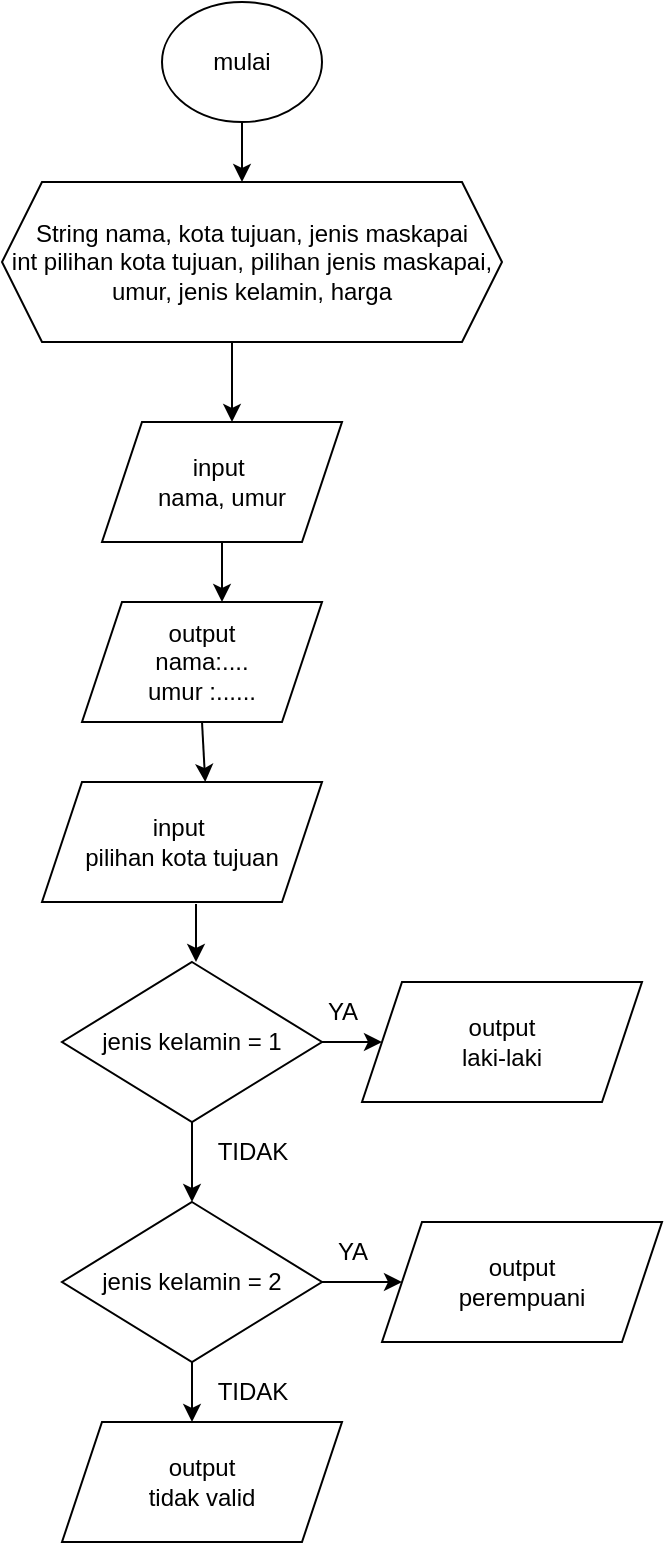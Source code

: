 <mxfile version="24.0.7" type="github">
  <diagram name="Halaman-1" id="K5IAGqaC7cumEMZ9t6vl">
    <mxGraphModel dx="1467" dy="792" grid="1" gridSize="10" guides="1" tooltips="1" connect="1" arrows="1" fold="1" page="1" pageScale="1" pageWidth="827" pageHeight="1169" math="0" shadow="0">
      <root>
        <mxCell id="0" />
        <mxCell id="1" parent="0" />
        <mxCell id="zT7gVMMoEmYTCifeX7c--1" value="mulai" style="ellipse;whiteSpace=wrap;html=1;" vertex="1" parent="1">
          <mxGeometry x="280" y="10" width="80" height="60" as="geometry" />
        </mxCell>
        <mxCell id="zT7gVMMoEmYTCifeX7c--2" value="" style="endArrow=classic;html=1;rounded=0;exitX=0.5;exitY=1;exitDx=0;exitDy=0;" edge="1" parent="1" source="zT7gVMMoEmYTCifeX7c--1">
          <mxGeometry width="50" height="50" relative="1" as="geometry">
            <mxPoint x="390" y="270" as="sourcePoint" />
            <mxPoint x="320" y="100" as="targetPoint" />
          </mxGeometry>
        </mxCell>
        <mxCell id="zT7gVMMoEmYTCifeX7c--3" value="String nama, kota tujuan, jenis maskapai&lt;div&gt;int pilihan kota tujuan, pilihan jenis maskapai, umur, jenis kelamin, harga&lt;/div&gt;" style="shape=hexagon;perimeter=hexagonPerimeter2;whiteSpace=wrap;html=1;fixedSize=1;" vertex="1" parent="1">
          <mxGeometry x="200" y="100" width="250" height="80" as="geometry" />
        </mxCell>
        <mxCell id="zT7gVMMoEmYTCifeX7c--4" value="" style="endArrow=classic;html=1;rounded=0;" edge="1" parent="1">
          <mxGeometry width="50" height="50" relative="1" as="geometry">
            <mxPoint x="315" y="180" as="sourcePoint" />
            <mxPoint x="315" y="220" as="targetPoint" />
          </mxGeometry>
        </mxCell>
        <mxCell id="zT7gVMMoEmYTCifeX7c--5" value="input&amp;nbsp;&lt;div&gt;nama, umur&lt;/div&gt;" style="shape=parallelogram;perimeter=parallelogramPerimeter;whiteSpace=wrap;html=1;fixedSize=1;" vertex="1" parent="1">
          <mxGeometry x="250" y="220" width="120" height="60" as="geometry" />
        </mxCell>
        <mxCell id="zT7gVMMoEmYTCifeX7c--6" value="&lt;div&gt;output&lt;/div&gt;&lt;div&gt;nama:....&lt;/div&gt;&lt;div&gt;&lt;span style=&quot;background-color: initial;&quot;&gt;umur :......&lt;/span&gt;&lt;/div&gt;" style="shape=parallelogram;perimeter=parallelogramPerimeter;whiteSpace=wrap;html=1;fixedSize=1;" vertex="1" parent="1">
          <mxGeometry x="240" y="310" width="120" height="60" as="geometry" />
        </mxCell>
        <mxCell id="zT7gVMMoEmYTCifeX7c--7" value="" style="endArrow=classic;html=1;rounded=0;exitX=0.5;exitY=1;exitDx=0;exitDy=0;" edge="1" parent="1" source="zT7gVMMoEmYTCifeX7c--5">
          <mxGeometry width="50" height="50" relative="1" as="geometry">
            <mxPoint x="390" y="270" as="sourcePoint" />
            <mxPoint x="310" y="310" as="targetPoint" />
          </mxGeometry>
        </mxCell>
        <mxCell id="zT7gVMMoEmYTCifeX7c--8" value="input&amp;nbsp;&lt;div&gt;pilihan kota tujuan&lt;/div&gt;" style="shape=parallelogram;perimeter=parallelogramPerimeter;whiteSpace=wrap;html=1;fixedSize=1;" vertex="1" parent="1">
          <mxGeometry x="220" y="400" width="140" height="60" as="geometry" />
        </mxCell>
        <mxCell id="zT7gVMMoEmYTCifeX7c--9" value="" style="endArrow=classic;html=1;rounded=0;exitX=0.5;exitY=1;exitDx=0;exitDy=0;entryX=0.583;entryY=0;entryDx=0;entryDy=0;entryPerimeter=0;" edge="1" parent="1" source="zT7gVMMoEmYTCifeX7c--6" target="zT7gVMMoEmYTCifeX7c--8">
          <mxGeometry width="50" height="50" relative="1" as="geometry">
            <mxPoint x="390" y="270" as="sourcePoint" />
            <mxPoint x="440" y="220" as="targetPoint" />
          </mxGeometry>
        </mxCell>
        <mxCell id="zT7gVMMoEmYTCifeX7c--10" value="" style="endArrow=classic;html=1;rounded=0;exitX=0.55;exitY=1.017;exitDx=0;exitDy=0;exitPerimeter=0;" edge="1" parent="1" source="zT7gVMMoEmYTCifeX7c--8">
          <mxGeometry width="50" height="50" relative="1" as="geometry">
            <mxPoint x="390" y="270" as="sourcePoint" />
            <mxPoint x="297" y="490" as="targetPoint" />
          </mxGeometry>
        </mxCell>
        <mxCell id="zT7gVMMoEmYTCifeX7c--11" value="TIDAK" style="text;html=1;align=center;verticalAlign=middle;resizable=0;points=[];autosize=1;strokeColor=none;fillColor=none;" vertex="1" parent="1">
          <mxGeometry x="295" y="570" width="60" height="30" as="geometry" />
        </mxCell>
        <mxCell id="zT7gVMMoEmYTCifeX7c--12" value="jenis kelamin = 1" style="rhombus;whiteSpace=wrap;html=1;" vertex="1" parent="1">
          <mxGeometry x="230" y="490" width="130" height="80" as="geometry" />
        </mxCell>
        <mxCell id="zT7gVMMoEmYTCifeX7c--13" value="" style="endArrow=classic;html=1;rounded=0;exitX=1;exitY=0.5;exitDx=0;exitDy=0;" edge="1" parent="1" source="zT7gVMMoEmYTCifeX7c--12">
          <mxGeometry width="50" height="50" relative="1" as="geometry">
            <mxPoint x="330" y="330" as="sourcePoint" />
            <mxPoint x="390" y="530" as="targetPoint" />
          </mxGeometry>
        </mxCell>
        <mxCell id="zT7gVMMoEmYTCifeX7c--14" value="&lt;div&gt;output&lt;/div&gt;&lt;div&gt;laki-laki&lt;/div&gt;" style="shape=parallelogram;perimeter=parallelogramPerimeter;whiteSpace=wrap;html=1;fixedSize=1;" vertex="1" parent="1">
          <mxGeometry x="380" y="500" width="140" height="60" as="geometry" />
        </mxCell>
        <mxCell id="zT7gVMMoEmYTCifeX7c--15" value="YA" style="text;html=1;align=center;verticalAlign=middle;resizable=0;points=[];autosize=1;strokeColor=none;fillColor=none;" vertex="1" parent="1">
          <mxGeometry x="350" y="500" width="40" height="30" as="geometry" />
        </mxCell>
        <mxCell id="zT7gVMMoEmYTCifeX7c--16" value="" style="endArrow=classic;html=1;rounded=0;exitX=0.5;exitY=1;exitDx=0;exitDy=0;" edge="1" parent="1" source="zT7gVMMoEmYTCifeX7c--12">
          <mxGeometry width="50" height="50" relative="1" as="geometry">
            <mxPoint x="210" y="370" as="sourcePoint" />
            <mxPoint x="295" y="610" as="targetPoint" />
          </mxGeometry>
        </mxCell>
        <mxCell id="zT7gVMMoEmYTCifeX7c--18" value="jenis kelamin = 2" style="rhombus;whiteSpace=wrap;html=1;" vertex="1" parent="1">
          <mxGeometry x="230" y="610" width="130" height="80" as="geometry" />
        </mxCell>
        <mxCell id="zT7gVMMoEmYTCifeX7c--19" value="" style="endArrow=classic;html=1;rounded=0;exitX=1;exitY=0.5;exitDx=0;exitDy=0;" edge="1" parent="1" source="zT7gVMMoEmYTCifeX7c--18">
          <mxGeometry width="50" height="50" relative="1" as="geometry">
            <mxPoint x="210" y="370" as="sourcePoint" />
            <mxPoint x="400" y="650" as="targetPoint" />
          </mxGeometry>
        </mxCell>
        <mxCell id="zT7gVMMoEmYTCifeX7c--20" value="&lt;div&gt;output&lt;/div&gt;&lt;div&gt;perempuani&lt;/div&gt;" style="shape=parallelogram;perimeter=parallelogramPerimeter;whiteSpace=wrap;html=1;fixedSize=1;" vertex="1" parent="1">
          <mxGeometry x="390" y="620" width="140" height="60" as="geometry" />
        </mxCell>
        <mxCell id="zT7gVMMoEmYTCifeX7c--21" value="YA" style="text;html=1;align=center;verticalAlign=middle;resizable=0;points=[];autosize=1;strokeColor=none;fillColor=none;" vertex="1" parent="1">
          <mxGeometry x="355" y="620" width="40" height="30" as="geometry" />
        </mxCell>
        <mxCell id="zT7gVMMoEmYTCifeX7c--22" value="" style="endArrow=classic;html=1;rounded=0;exitX=0.5;exitY=1;exitDx=0;exitDy=0;" edge="1" parent="1" source="zT7gVMMoEmYTCifeX7c--18">
          <mxGeometry width="50" height="50" relative="1" as="geometry">
            <mxPoint x="210" y="550" as="sourcePoint" />
            <mxPoint x="295" y="720" as="targetPoint" />
          </mxGeometry>
        </mxCell>
        <mxCell id="zT7gVMMoEmYTCifeX7c--23" value="TIDAK" style="text;html=1;align=center;verticalAlign=middle;resizable=0;points=[];autosize=1;strokeColor=none;fillColor=none;" vertex="1" parent="1">
          <mxGeometry x="295" y="690" width="60" height="30" as="geometry" />
        </mxCell>
        <mxCell id="zT7gVMMoEmYTCifeX7c--24" value="&lt;div&gt;output&lt;/div&gt;&lt;div&gt;tidak valid&lt;/div&gt;" style="shape=parallelogram;perimeter=parallelogramPerimeter;whiteSpace=wrap;html=1;fixedSize=1;" vertex="1" parent="1">
          <mxGeometry x="230" y="720" width="140" height="60" as="geometry" />
        </mxCell>
      </root>
    </mxGraphModel>
  </diagram>
</mxfile>
